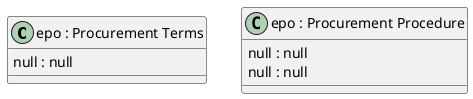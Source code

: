 
@startuml
class "epo : Procurement Terms" {
  null : null 
}
class "epo : Procurement Procedure" {
  null : null 
}
class "epo : Procurement Procedure" {
  null : null 
}

@enduml
